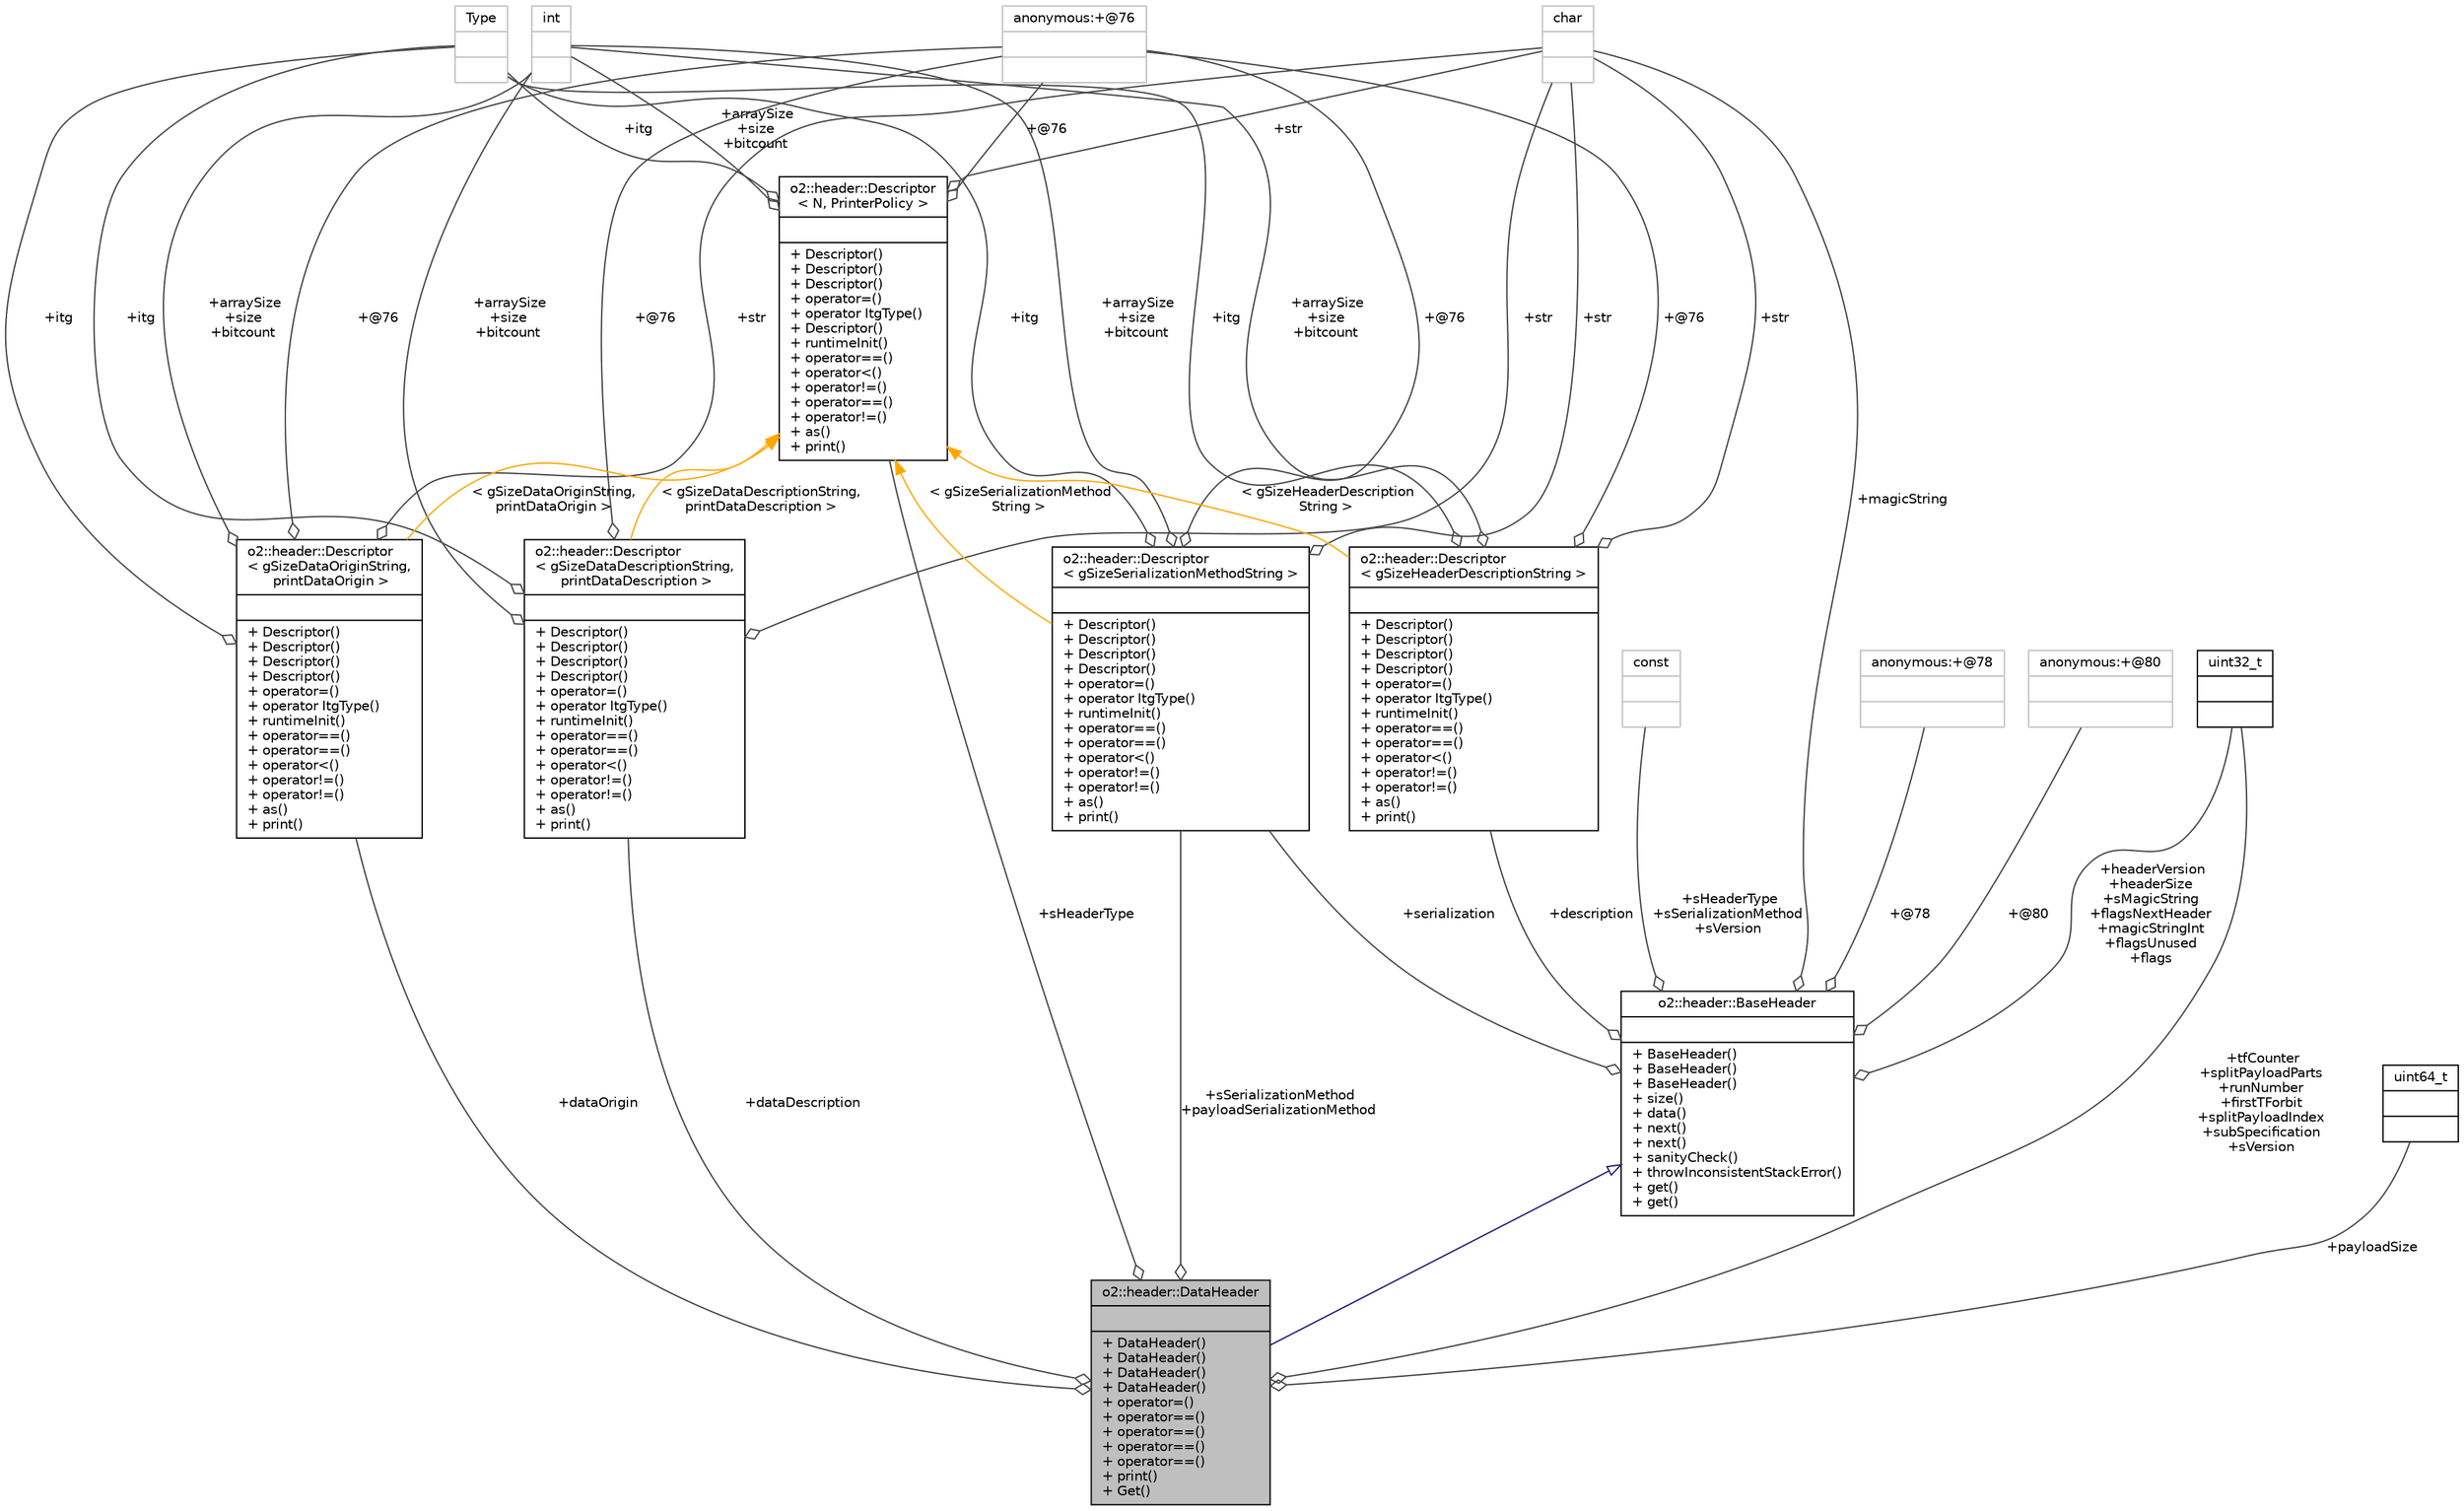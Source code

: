 digraph "o2::header::DataHeader"
{
 // INTERACTIVE_SVG=YES
  bgcolor="transparent";
  edge [fontname="Helvetica",fontsize="10",labelfontname="Helvetica",labelfontsize="10"];
  node [fontname="Helvetica",fontsize="10",shape=record];
  Node2 [label="{o2::header::DataHeader\n||+ DataHeader()\l+ DataHeader()\l+ DataHeader()\l+ DataHeader()\l+ operator=()\l+ operator==()\l+ operator==()\l+ operator==()\l+ operator==()\l+ print()\l+ Get()\l}",height=0.2,width=0.4,color="black", fillcolor="grey75", style="filled", fontcolor="black"];
  Node3 -> Node2 [dir="back",color="midnightblue",fontsize="10",style="solid",arrowtail="onormal",fontname="Helvetica"];
  Node3 [label="{o2::header::BaseHeader\n||+ BaseHeader()\l+ BaseHeader()\l+ BaseHeader()\l+ size()\l+ data()\l+ next()\l+ next()\l+ sanityCheck()\l+ throwInconsistentStackError()\l+ get()\l+ get()\l}",height=0.2,width=0.4,color="black",URL="$d8/dbd/structo2_1_1header_1_1BaseHeader.html",tooltip="the base header struct Every header type must begin (i.e. derive) with this. Don&#39;t use this struct di..."];
  Node4 -> Node3 [color="grey25",fontsize="10",style="solid",label=" +description" ,arrowhead="odiamond",fontname="Helvetica"];
  Node4 [label="{o2::header::Descriptor\l\< gSizeHeaderDescriptionString \>\n||+ Descriptor()\l+ Descriptor()\l+ Descriptor()\l+ Descriptor()\l+ operator=()\l+ operator ItgType()\l+ runtimeInit()\l+ operator==()\l+ operator==()\l+ operator\<()\l+ operator!=()\l+ operator!=()\l+ as()\l+ print()\l}",height=0.2,width=0.4,color="black",URL="$d9/db3/structo2_1_1header_1_1Descriptor.html"];
  Node5 -> Node4 [color="grey25",fontsize="10",style="solid",label=" +itg" ,arrowhead="odiamond",fontname="Helvetica"];
  Node5 [label="{Type\n||}",height=0.2,width=0.4,color="grey75"];
  Node6 -> Node4 [color="grey25",fontsize="10",style="solid",label=" +str" ,arrowhead="odiamond",fontname="Helvetica"];
  Node6 [label="{char\n||}",height=0.2,width=0.4,color="grey75"];
  Node7 -> Node4 [color="grey25",fontsize="10",style="solid",label=" +arraySize\n+size\n+bitcount" ,arrowhead="odiamond",fontname="Helvetica"];
  Node7 [label="{int\n||}",height=0.2,width=0.4,color="grey75"];
  Node8 -> Node4 [color="grey25",fontsize="10",style="solid",label=" +@76" ,arrowhead="odiamond",fontname="Helvetica"];
  Node8 [label="{anonymous:+@76\n||}",height=0.2,width=0.4,color="grey75"];
  Node9 -> Node4 [dir="back",color="orange",fontsize="10",style="solid",label=" \< gSizeHeaderDescription\lString \>" ,fontname="Helvetica"];
  Node9 [label="{o2::header::Descriptor\l\< N, PrinterPolicy \>\n||+ Descriptor()\l+ Descriptor()\l+ Descriptor()\l+ operator=()\l+ operator ItgType()\l+ Descriptor()\l+ runtimeInit()\l+ operator==()\l+ operator\<()\l+ operator!=()\l+ operator==()\l+ operator!=()\l+ as()\l+ print()\l}",height=0.2,width=0.4,color="black",URL="$d9/db3/structo2_1_1header_1_1Descriptor.html"];
  Node5 -> Node9 [color="grey25",fontsize="10",style="solid",label=" +itg" ,arrowhead="odiamond",fontname="Helvetica"];
  Node6 -> Node9 [color="grey25",fontsize="10",style="solid",label=" +str" ,arrowhead="odiamond",fontname="Helvetica"];
  Node7 -> Node9 [color="grey25",fontsize="10",style="solid",label=" +arraySize\n+size\n+bitcount" ,arrowhead="odiamond",fontname="Helvetica"];
  Node8 -> Node9 [color="grey25",fontsize="10",style="solid",label=" +@76" ,arrowhead="odiamond",fontname="Helvetica"];
  Node10 -> Node3 [color="grey25",fontsize="10",style="solid",label=" +@78" ,arrowhead="odiamond",fontname="Helvetica"];
  Node10 [label="{anonymous:+@78\n||}",height=0.2,width=0.4,color="grey75"];
  Node11 -> Node3 [color="grey25",fontsize="10",style="solid",label=" +@80" ,arrowhead="odiamond",fontname="Helvetica"];
  Node11 [label="{anonymous:+@80\n||}",height=0.2,width=0.4,color="grey75"];
  Node6 -> Node3 [color="grey25",fontsize="10",style="solid",label=" +magicString" ,arrowhead="odiamond",fontname="Helvetica"];
  Node12 -> Node3 [color="grey25",fontsize="10",style="solid",label=" +serialization" ,arrowhead="odiamond",fontname="Helvetica"];
  Node12 [label="{o2::header::Descriptor\l\< gSizeSerializationMethodString \>\n||+ Descriptor()\l+ Descriptor()\l+ Descriptor()\l+ Descriptor()\l+ operator=()\l+ operator ItgType()\l+ runtimeInit()\l+ operator==()\l+ operator==()\l+ operator\<()\l+ operator!=()\l+ operator!=()\l+ as()\l+ print()\l}",height=0.2,width=0.4,color="black",URL="$d9/db3/structo2_1_1header_1_1Descriptor.html"];
  Node5 -> Node12 [color="grey25",fontsize="10",style="solid",label=" +itg" ,arrowhead="odiamond",fontname="Helvetica"];
  Node6 -> Node12 [color="grey25",fontsize="10",style="solid",label=" +str" ,arrowhead="odiamond",fontname="Helvetica"];
  Node7 -> Node12 [color="grey25",fontsize="10",style="solid",label=" +arraySize\n+size\n+bitcount" ,arrowhead="odiamond",fontname="Helvetica"];
  Node8 -> Node12 [color="grey25",fontsize="10",style="solid",label=" +@76" ,arrowhead="odiamond",fontname="Helvetica"];
  Node9 -> Node12 [dir="back",color="orange",fontsize="10",style="solid",label=" \< gSizeSerializationMethod\lString \>" ,fontname="Helvetica"];
  Node13 -> Node3 [color="grey25",fontsize="10",style="solid",label=" +headerVersion\n+headerSize\n+sMagicString\n+flagsNextHeader\n+magicStringInt\n+flagsUnused\n+flags" ,arrowhead="odiamond",fontname="Helvetica"];
  Node13 [label="{uint32_t\n||}",height=0.2,width=0.4,color="black",URL="$d3/d87/classuint32__t.html"];
  Node14 -> Node3 [color="grey25",fontsize="10",style="solid",label=" +sHeaderType\n+sSerializationMethod\n+sVersion" ,arrowhead="odiamond",fontname="Helvetica"];
  Node14 [label="{const\n||}",height=0.2,width=0.4,color="grey75"];
  Node15 -> Node2 [color="grey25",fontsize="10",style="solid",label=" +payloadSize" ,arrowhead="odiamond",fontname="Helvetica"];
  Node15 [label="{uint64_t\n||}",height=0.2,width=0.4,color="black",URL="$d6/d30/classuint64__t.html"];
  Node16 -> Node2 [color="grey25",fontsize="10",style="solid",label=" +dataOrigin" ,arrowhead="odiamond",fontname="Helvetica"];
  Node16 [label="{o2::header::Descriptor\l\< gSizeDataOriginString,\l printDataOrigin \>\n||+ Descriptor()\l+ Descriptor()\l+ Descriptor()\l+ Descriptor()\l+ operator=()\l+ operator ItgType()\l+ runtimeInit()\l+ operator==()\l+ operator==()\l+ operator\<()\l+ operator!=()\l+ operator!=()\l+ as()\l+ print()\l}",height=0.2,width=0.4,color="black",URL="$d9/db3/structo2_1_1header_1_1Descriptor.html"];
  Node5 -> Node16 [color="grey25",fontsize="10",style="solid",label=" +itg" ,arrowhead="odiamond",fontname="Helvetica"];
  Node6 -> Node16 [color="grey25",fontsize="10",style="solid",label=" +str" ,arrowhead="odiamond",fontname="Helvetica"];
  Node7 -> Node16 [color="grey25",fontsize="10",style="solid",label=" +arraySize\n+size\n+bitcount" ,arrowhead="odiamond",fontname="Helvetica"];
  Node8 -> Node16 [color="grey25",fontsize="10",style="solid",label=" +@76" ,arrowhead="odiamond",fontname="Helvetica"];
  Node9 -> Node16 [dir="back",color="orange",fontsize="10",style="solid",label=" \< gSizeDataOriginString,\l printDataOrigin \>" ,fontname="Helvetica"];
  Node17 -> Node2 [color="grey25",fontsize="10",style="solid",label=" +dataDescription" ,arrowhead="odiamond",fontname="Helvetica"];
  Node17 [label="{o2::header::Descriptor\l\< gSizeDataDescriptionString,\l printDataDescription \>\n||+ Descriptor()\l+ Descriptor()\l+ Descriptor()\l+ Descriptor()\l+ operator=()\l+ operator ItgType()\l+ runtimeInit()\l+ operator==()\l+ operator==()\l+ operator\<()\l+ operator!=()\l+ operator!=()\l+ as()\l+ print()\l}",height=0.2,width=0.4,color="black",URL="$d9/db3/structo2_1_1header_1_1Descriptor.html"];
  Node5 -> Node17 [color="grey25",fontsize="10",style="solid",label=" +itg" ,arrowhead="odiamond",fontname="Helvetica"];
  Node6 -> Node17 [color="grey25",fontsize="10",style="solid",label=" +str" ,arrowhead="odiamond",fontname="Helvetica"];
  Node7 -> Node17 [color="grey25",fontsize="10",style="solid",label=" +arraySize\n+size\n+bitcount" ,arrowhead="odiamond",fontname="Helvetica"];
  Node8 -> Node17 [color="grey25",fontsize="10",style="solid",label=" +@76" ,arrowhead="odiamond",fontname="Helvetica"];
  Node9 -> Node17 [dir="back",color="orange",fontsize="10",style="solid",label=" \< gSizeDataDescriptionString,\l printDataDescription \>" ,fontname="Helvetica"];
  Node12 -> Node2 [color="grey25",fontsize="10",style="solid",label=" +sSerializationMethod\n+payloadSerializationMethod" ,arrowhead="odiamond",fontname="Helvetica"];
  Node13 -> Node2 [color="grey25",fontsize="10",style="solid",label=" +tfCounter\n+splitPayloadParts\n+runNumber\n+firstTForbit\n+splitPayloadIndex\n+subSpecification\n+sVersion" ,arrowhead="odiamond",fontname="Helvetica"];
  Node9 -> Node2 [color="grey25",fontsize="10",style="solid",label=" +sHeaderType" ,arrowhead="odiamond",fontname="Helvetica"];
}
